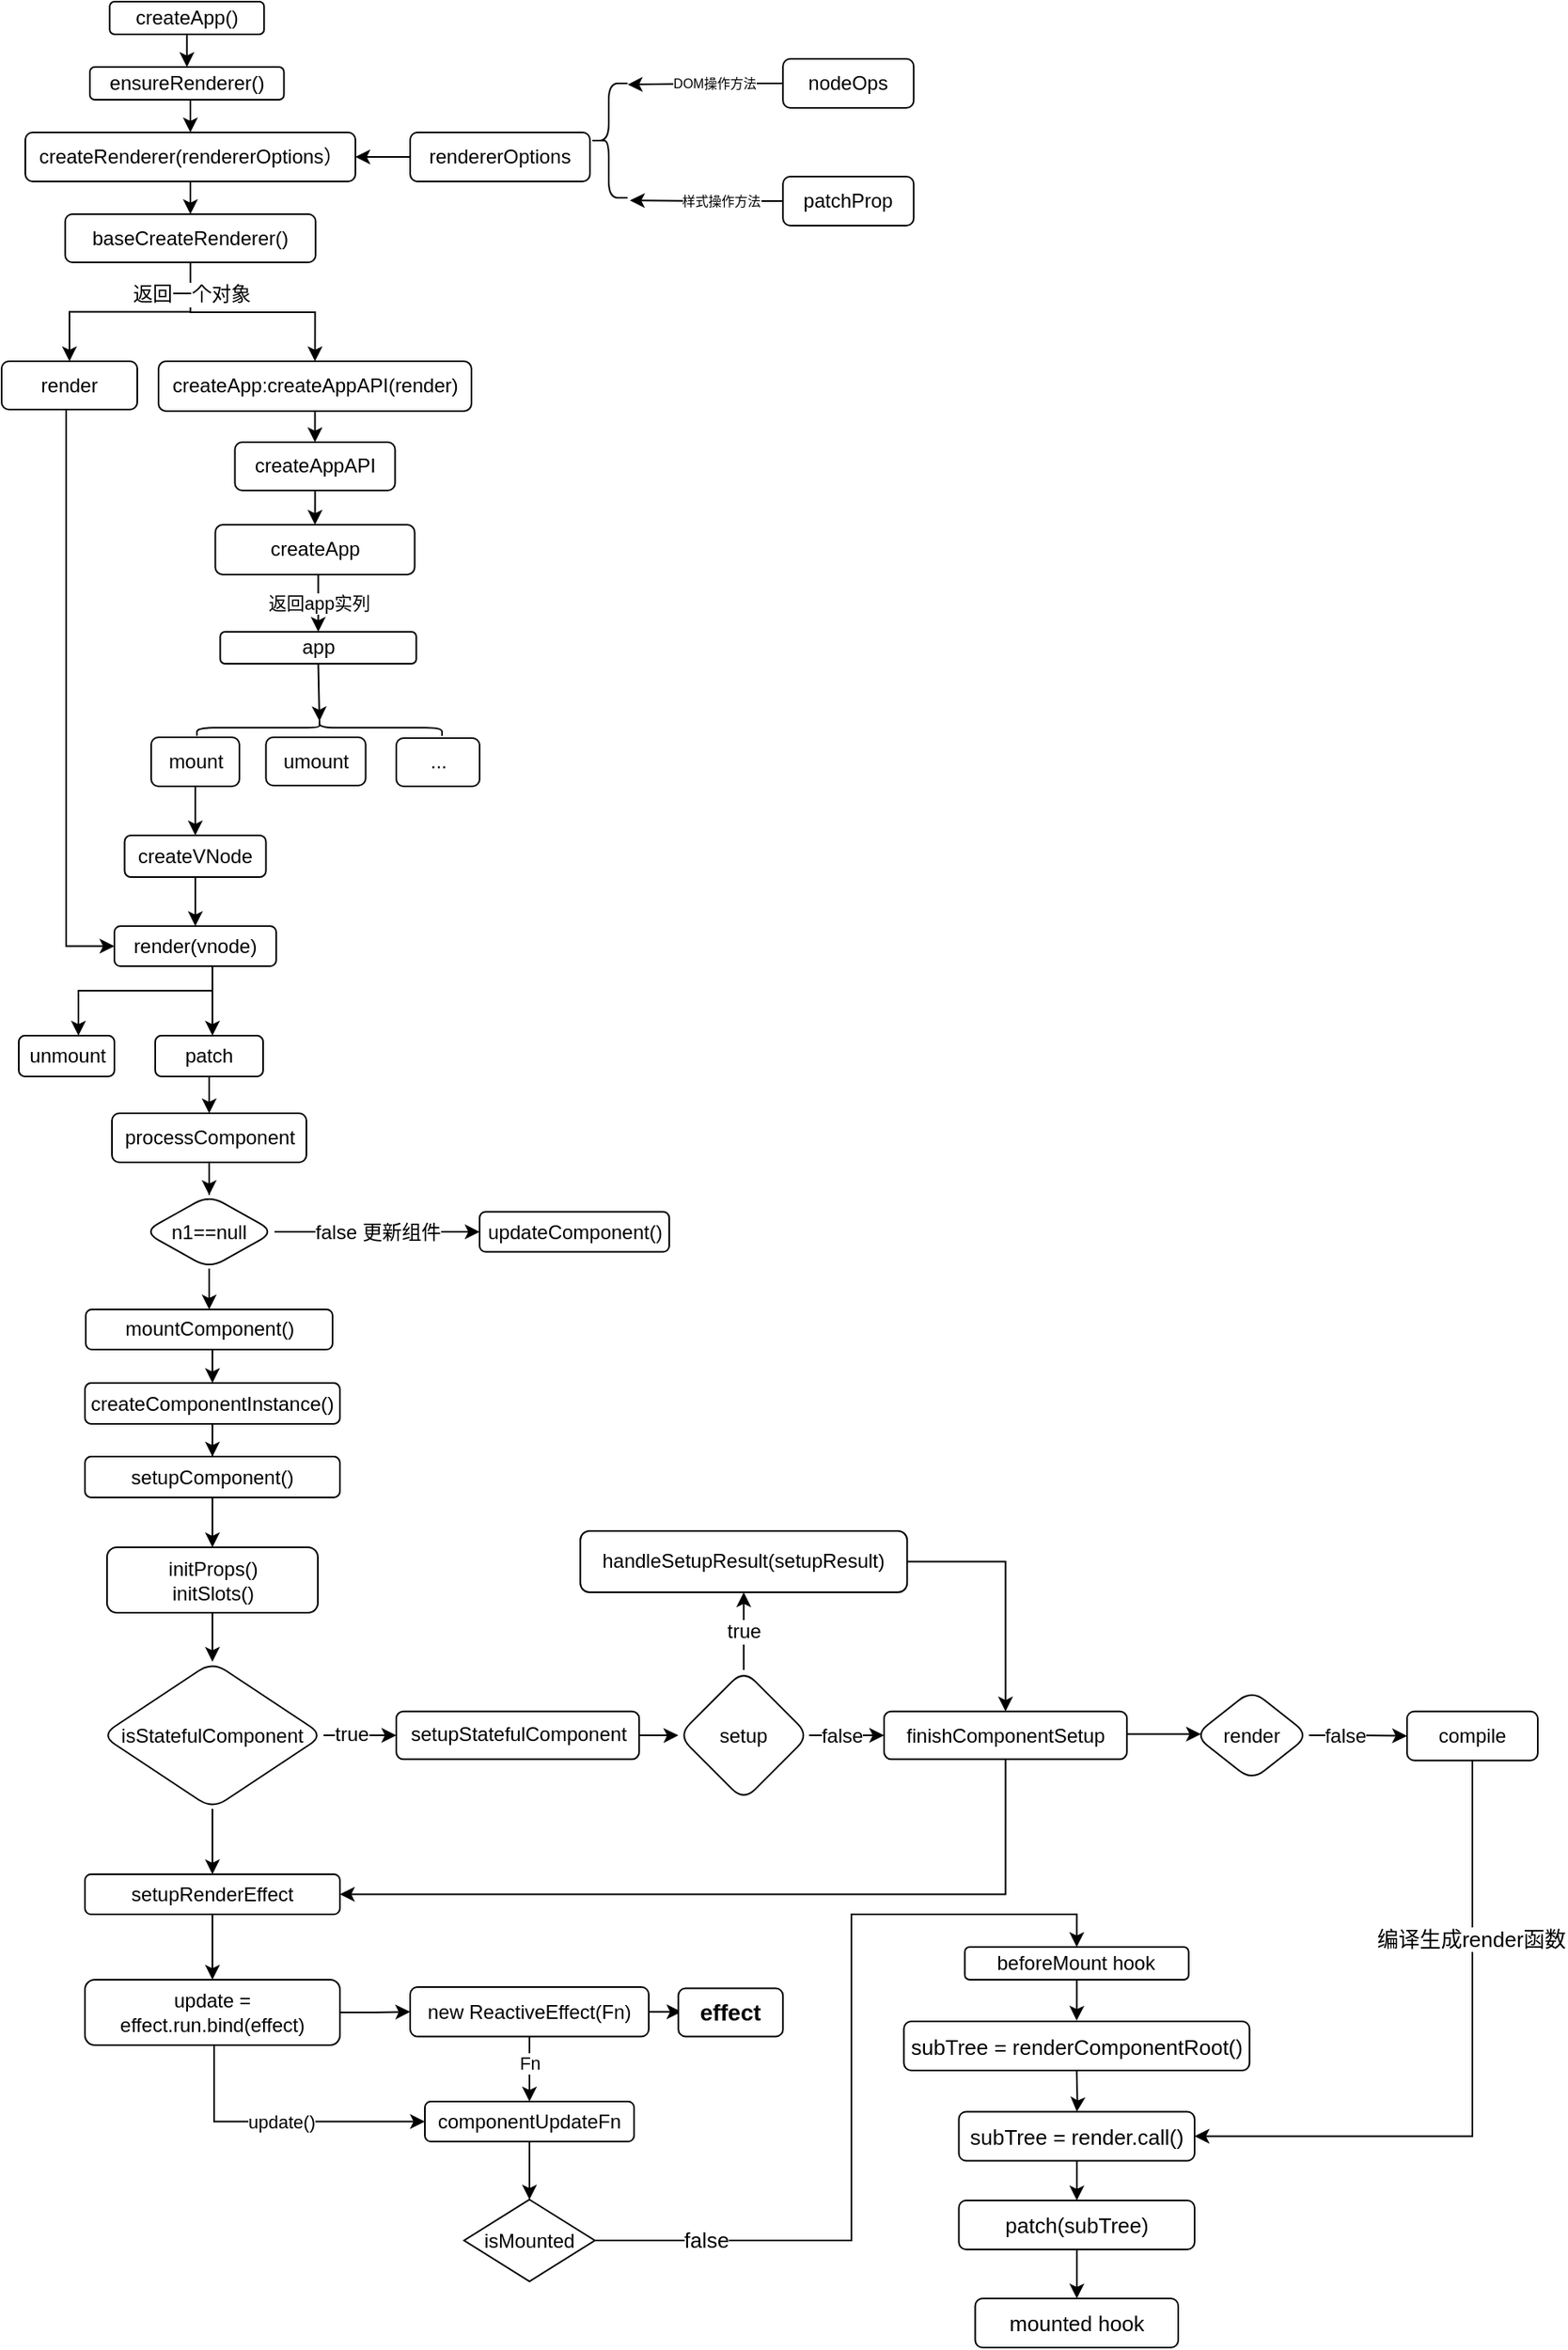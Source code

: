 <mxfile version="20.7.4" type="device" pages="6"><diagram id="ftk_C_JmBCOl0UyG8kWT" name="初始化"><mxGraphModel dx="1143" dy="571" grid="1" gridSize="10" guides="1" tooltips="1" connect="1" arrows="1" fold="1" page="1" pageScale="1" pageWidth="827" pageHeight="1169" math="0" shadow="0"><root><mxCell id="0"/><mxCell id="1" parent="0"/><mxCell id="5" style="edgeStyle=orthogonalEdgeStyle;rounded=0;orthogonalLoop=1;jettySize=auto;html=1;exitX=0.5;exitY=1;exitDx=0;exitDy=0;entryX=0.5;entryY=0;entryDx=0;entryDy=0;" parent="1" source="3" target="4" edge="1"><mxGeometry relative="1" as="geometry"/></mxCell><mxCell id="3" value="&lt;span style=&quot;white-space: normal&quot;&gt;createApp()&lt;/span&gt;" style="rounded=1;whiteSpace=wrap;html=1;" parent="1" vertex="1"><mxGeometry x="156.12" width="94.5" height="20" as="geometry"/></mxCell><mxCell id="1IU5ooPhNynPvKbHU-Sp-88" style="edgeStyle=orthogonalEdgeStyle;rounded=0;orthogonalLoop=1;jettySize=auto;html=1;exitX=0.5;exitY=1;exitDx=0;exitDy=0;entryX=0.5;entryY=0;entryDx=0;entryDy=0;fontFamily=Helvetica;fontSize=12;fontColor=default;" parent="1" source="4" target="1IU5ooPhNynPvKbHU-Sp-84" edge="1"><mxGeometry relative="1" as="geometry"/></mxCell><mxCell id="4" value="ensureRenderer()" style="rounded=1;whiteSpace=wrap;html=1;" parent="1" vertex="1"><mxGeometry x="144" y="40" width="118.75" height="20" as="geometry"/></mxCell><mxCell id="23" style="edgeStyle=orthogonalEdgeStyle;rounded=0;orthogonalLoop=1;jettySize=auto;html=1;entryX=0.5;entryY=1;entryDx=0;entryDy=0;" parent="1" source="6" target="22" edge="1"><mxGeometry relative="1" as="geometry"/></mxCell><mxCell id="25" style="edgeStyle=orthogonalEdgeStyle;rounded=0;orthogonalLoop=1;jettySize=auto;html=1;exitX=0.5;exitY=1;exitDx=0;exitDy=0;entryX=0.5;entryY=1;entryDx=0;entryDy=0;" parent="1" source="6" target="24" edge="1"><mxGeometry relative="1" as="geometry"><Array as="points"><mxPoint x="206" y="190"/><mxPoint x="282" y="190"/></Array></mxGeometry></mxCell><mxCell id="26" value="返回一个对象" style="text;html=1;resizable=0;points=[];align=center;verticalAlign=middle;labelBackgroundColor=#ffffff;" parent="25" vertex="1" connectable="0"><mxGeometry x="-0.867" y="-1" relative="1" as="geometry"><mxPoint x="1" y="10" as="offset"/></mxGeometry></mxCell><mxCell id="6" value="baseCreateRenderer()" style="rounded=1;whiteSpace=wrap;html=1;" parent="1" vertex="1"><mxGeometry x="128.88" y="130" width="153.25" height="29.5" as="geometry"/></mxCell><mxCell id="58" style="edgeStyle=orthogonalEdgeStyle;rounded=0;orthogonalLoop=1;jettySize=auto;html=1;entryX=0;entryY=0.5;entryDx=0;entryDy=0;exitX=0.5;exitY=0;exitDx=0;exitDy=0;" parent="1" source="22" target="50" edge="1"><mxGeometry relative="1" as="geometry"><Array as="points"><mxPoint x="129.5" y="225"/><mxPoint x="129.5" y="578"/></Array></mxGeometry></mxCell><mxCell id="22" value="render" style="rounded=1;whiteSpace=wrap;html=1;direction=west;" parent="1" vertex="1"><mxGeometry x="90" y="220" width="83" height="29.5" as="geometry"/></mxCell><mxCell id="29" style="edgeStyle=orthogonalEdgeStyle;rounded=0;orthogonalLoop=1;jettySize=auto;html=1;exitX=0.5;exitY=0;exitDx=0;exitDy=0;entryX=0.5;entryY=0;entryDx=0;entryDy=0;" parent="1" source="24" target="28" edge="1"><mxGeometry relative="1" as="geometry"/></mxCell><mxCell id="24" value="createApp:createAppAPI(render)" style="rounded=1;whiteSpace=wrap;html=1;direction=west;" parent="1" vertex="1"><mxGeometry x="186" y="220" width="191.5" height="30.5" as="geometry"/></mxCell><mxCell id="33" style="edgeStyle=orthogonalEdgeStyle;rounded=0;orthogonalLoop=1;jettySize=auto;html=1;entryX=0.5;entryY=0;entryDx=0;entryDy=0;" parent="1" source="28" target="31" edge="1"><mxGeometry relative="1" as="geometry"/></mxCell><mxCell id="28" value="&lt;span style=&quot;white-space: normal&quot;&gt;createAppAPI&lt;/span&gt;" style="rounded=1;whiteSpace=wrap;html=1;" parent="1" vertex="1"><mxGeometry x="232.75" y="269.5" width="98" height="29.5" as="geometry"/></mxCell><mxCell id="35" value="返回app实列" style="edgeStyle=orthogonalEdgeStyle;rounded=0;orthogonalLoop=1;jettySize=auto;html=1;entryX=0.5;entryY=1;entryDx=0;entryDy=0;" parent="1" source="31" target="34" edge="1"><mxGeometry relative="1" as="geometry"><Array as="points"><mxPoint x="283.75" y="345.5"/><mxPoint x="283.75" y="345.5"/></Array></mxGeometry></mxCell><mxCell id="31" value="createApp" style="rounded=1;whiteSpace=wrap;html=1;" parent="1" vertex="1"><mxGeometry x="220.75" y="320" width="122" height="30.5" as="geometry"/></mxCell><mxCell id="1IU5ooPhNynPvKbHU-Sp-82" style="edgeStyle=orthogonalEdgeStyle;rounded=0;orthogonalLoop=1;jettySize=auto;html=1;exitX=0.5;exitY=0;exitDx=0;exitDy=0;entryX=0.1;entryY=0.5;entryDx=0;entryDy=0;entryPerimeter=0;fontFamily=Helvetica;fontSize=12;fontColor=default;" parent="1" source="34" target="1IU5ooPhNynPvKbHU-Sp-81" edge="1"><mxGeometry relative="1" as="geometry"/></mxCell><mxCell id="34" value="app" style="rounded=1;whiteSpace=wrap;html=1;direction=west;" parent="1" vertex="1"><mxGeometry x="223.75" y="385.5" width="120" height="19.5" as="geometry"/></mxCell><mxCell id="P-3aErUknsyGtkwNZyLZ-121" style="edgeStyle=orthogonalEdgeStyle;rounded=0;orthogonalLoop=1;jettySize=auto;html=1;exitX=0.5;exitY=1;exitDx=0;exitDy=0;entryX=0.5;entryY=0;entryDx=0;entryDy=0;fontFamily=Helvetica;fontSize=12;fontColor=default;" parent="1" source="36" target="51" edge="1"><mxGeometry relative="1" as="geometry"/></mxCell><mxCell id="36" value="mount" style="rounded=1;whiteSpace=wrap;html=1;" parent="1" vertex="1"><mxGeometry x="181.5" y="450" width="54" height="30" as="geometry"/></mxCell><mxCell id="38" value="umount" style="rounded=1;whiteSpace=wrap;html=1;" parent="1" vertex="1"><mxGeometry x="251.75" y="450" width="61" height="29.5" as="geometry"/></mxCell><mxCell id="47" value="..." style="rounded=1;whiteSpace=wrap;html=1;" parent="1" vertex="1"><mxGeometry x="331.5" y="450.5" width="51" height="29.5" as="geometry"/></mxCell><mxCell id="50" value="render(vnode)" style="rounded=1;whiteSpace=wrap;html=1;" parent="1" vertex="1"><mxGeometry x="159" y="565.5" width="99" height="24.5" as="geometry"/></mxCell><mxCell id="62" value="" style="edgeStyle=orthogonalEdgeStyle;rounded=0;orthogonalLoop=1;jettySize=auto;html=1;" parent="1" target="61" edge="1"><mxGeometry relative="1" as="geometry"><mxPoint x="219" y="605" as="sourcePoint"/><Array as="points"><mxPoint x="219" y="605"/></Array></mxGeometry></mxCell><mxCell id="64" value="" style="edgeStyle=orthogonalEdgeStyle;rounded=0;orthogonalLoop=1;jettySize=auto;html=1;exitX=0.5;exitY=1;exitDx=0;exitDy=0;" parent="1" source="50" target="63" edge="1"><mxGeometry relative="1" as="geometry"><Array as="points"><mxPoint x="219" y="605"/><mxPoint x="137" y="605"/></Array><mxPoint x="219" y="625" as="sourcePoint"/></mxGeometry></mxCell><mxCell id="63" value="unmount" style="rounded=1;whiteSpace=wrap;html=1;" parent="1" vertex="1"><mxGeometry x="100.5" y="632.5" width="58.5" height="25" as="geometry"/></mxCell><mxCell id="7JnpldnPajgbHcFfG2gb-65" value="" style="edgeStyle=orthogonalEdgeStyle;rounded=0;orthogonalLoop=1;jettySize=auto;html=1;" parent="1" source="61" target="7JnpldnPajgbHcFfG2gb-64" edge="1"><mxGeometry relative="1" as="geometry"/></mxCell><mxCell id="61" value="patch" style="rounded=1;whiteSpace=wrap;html=1;" parent="1" vertex="1"><mxGeometry x="184" y="632.5" width="66" height="25" as="geometry"/></mxCell><mxCell id="1IU5ooPhNynPvKbHU-Sp-90" value="" style="edgeStyle=orthogonalEdgeStyle;rounded=0;orthogonalLoop=1;jettySize=auto;html=1;fontFamily=Helvetica;fontSize=12;fontColor=default;" parent="1" source="7JnpldnPajgbHcFfG2gb-64" target="1IU5ooPhNynPvKbHU-Sp-89" edge="1"><mxGeometry relative="1" as="geometry"/></mxCell><mxCell id="7JnpldnPajgbHcFfG2gb-64" value="processComponent" style="rounded=1;whiteSpace=wrap;html=1;" parent="1" vertex="1"><mxGeometry x="157.5" y="680" width="119" height="30" as="geometry"/></mxCell><mxCell id="71" value="" style="edgeStyle=orthogonalEdgeStyle;rounded=0;orthogonalLoop=1;jettySize=auto;html=1;exitX=0.5;exitY=1;exitDx=0;exitDy=0;" parent="1" source="P-3aErUknsyGtkwNZyLZ-119" target="70" edge="1"><mxGeometry relative="1" as="geometry"/></mxCell><mxCell id="P-3aErUknsyGtkwNZyLZ-120" style="edgeStyle=orthogonalEdgeStyle;rounded=0;orthogonalLoop=1;jettySize=auto;html=1;exitX=0.5;exitY=1;exitDx=0;exitDy=0;entryX=0.5;entryY=0;entryDx=0;entryDy=0;fontFamily=Helvetica;fontSize=12;fontColor=default;" parent="1" source="7JnpldnPajgbHcFfG2gb-69" target="P-3aErUknsyGtkwNZyLZ-119" edge="1"><mxGeometry relative="1" as="geometry"/></mxCell><mxCell id="7JnpldnPajgbHcFfG2gb-69" value="mountComponent()" style="rounded=1;whiteSpace=wrap;html=1;" parent="1" vertex="1"><mxGeometry x="141.5" y="800" width="151" height="24.5" as="geometry"/></mxCell><mxCell id="P-3aErUknsyGtkwNZyLZ-87" value="" style="edgeStyle=orthogonalEdgeStyle;rounded=0;orthogonalLoop=1;jettySize=auto;html=1;fontFamily=Helvetica;fontSize=12;fontColor=default;" parent="1" source="70" target="P-3aErUknsyGtkwNZyLZ-86" edge="1"><mxGeometry relative="1" as="geometry"/></mxCell><mxCell id="70" value="setupComponent()" style="rounded=1;whiteSpace=wrap;html=1;" parent="1" vertex="1"><mxGeometry x="141" y="890" width="156" height="25" as="geometry"/></mxCell><mxCell id="66" value="" style="edgeStyle=orthogonalEdgeStyle;rounded=0;orthogonalLoop=1;jettySize=auto;html=1;entryX=0.5;entryY=0;entryDx=0;entryDy=0;" parent="1" source="7JnpldnPajgbHcFfG2gb-66" target="73" edge="1"><mxGeometry relative="1" as="geometry"><mxPoint x="219" y="1210" as="targetPoint"/></mxGeometry></mxCell><mxCell id="7JnpldnPajgbHcFfG2gb-66" value="setupRenderEffect" style="rounded=1;whiteSpace=wrap;html=1;" parent="1" vertex="1"><mxGeometry x="141" y="1145.5" width="156" height="24.5" as="geometry"/></mxCell><mxCell id="77" value="update()" style="edgeStyle=orthogonalEdgeStyle;rounded=0;orthogonalLoop=1;jettySize=auto;html=1;entryX=0;entryY=0.5;entryDx=0;entryDy=0;" parent="1" source="73" target="4Cl-f1UtTzVU6t0phE9n-95" edge="1"><mxGeometry relative="1" as="geometry"><mxPoint x="219" y="1320" as="targetPoint"/><Array as="points"><mxPoint x="220" y="1296.5"/></Array></mxGeometry></mxCell><mxCell id="79" value="" style="edgeStyle=orthogonalEdgeStyle;rounded=0;orthogonalLoop=1;jettySize=auto;html=1;" parent="1" source="73" target="78" edge="1"><mxGeometry relative="1" as="geometry"/></mxCell><mxCell id="73" value="update = effect.run.bind(effect)" style="rounded=1;whiteSpace=wrap;html=1;" parent="1" vertex="1"><mxGeometry x="141" y="1210" width="156" height="40" as="geometry"/></mxCell><mxCell id="4Cl-f1UtTzVU6t0phE9n-96" value="" style="edgeStyle=orthogonalEdgeStyle;rounded=0;orthogonalLoop=1;jettySize=auto;html=1;" parent="1" source="78" target="4Cl-f1UtTzVU6t0phE9n-95" edge="1"><mxGeometry relative="1" as="geometry"/></mxCell><mxCell id="4Cl-f1UtTzVU6t0phE9n-97" value="Fn" style="edgeLabel;html=1;align=center;verticalAlign=middle;resizable=0;points=[];" parent="4Cl-f1UtTzVU6t0phE9n-96" vertex="1" connectable="0"><mxGeometry x="-0.205" relative="1" as="geometry"><mxPoint as="offset"/></mxGeometry></mxCell><mxCell id="AOZQTuXhRHXGj9OXMbxE-82" value="" style="edgeStyle=orthogonalEdgeStyle;rounded=0;orthogonalLoop=1;jettySize=auto;html=1;" parent="1" source="78" target="AOZQTuXhRHXGj9OXMbxE-81" edge="1"><mxGeometry relative="1" as="geometry"/></mxCell><mxCell id="78" value="new ReactiveEffect(Fn)" style="rounded=1;whiteSpace=wrap;html=1;" parent="1" vertex="1"><mxGeometry x="340" y="1214.5" width="146" height="30.25" as="geometry"/></mxCell><mxCell id="57" style="edgeStyle=orthogonalEdgeStyle;rounded=0;orthogonalLoop=1;jettySize=auto;html=1;entryX=0.5;entryY=0;entryDx=0;entryDy=0;" parent="1" source="51" target="50" edge="1"><mxGeometry relative="1" as="geometry"/></mxCell><mxCell id="51" value="createVNode" style="rounded=1;whiteSpace=wrap;html=1;" parent="1" vertex="1"><mxGeometry x="165.25" y="510" width="86.5" height="25.5" as="geometry"/></mxCell><mxCell id="7JnpldnPajgbHcFfG2gb-71" value="updateComponent()" style="rounded=1;whiteSpace=wrap;html=1;" parent="1" vertex="1"><mxGeometry x="382.5" y="740.25" width="116" height="24.5" as="geometry"/></mxCell><mxCell id="Q4oEw1KN7LSWouE3XBD7-82" value="" style="edgeStyle=orthogonalEdgeStyle;rounded=0;orthogonalLoop=1;jettySize=auto;html=1;fontFamily=Helvetica;entryX=0.5;entryY=0;entryDx=0;entryDy=0;" parent="1" source="4Cl-f1UtTzVU6t0phE9n-95" target="Q4oEw1KN7LSWouE3XBD7-85" edge="1"><mxGeometry relative="1" as="geometry"><mxPoint x="405.783" y="1364.5" as="targetPoint"/></mxGeometry></mxCell><mxCell id="4Cl-f1UtTzVU6t0phE9n-95" value="componentUpdateFn" style="whiteSpace=wrap;html=1;rounded=1;" parent="1" vertex="1"><mxGeometry x="349" y="1284.5" width="128" height="24.5" as="geometry"/></mxCell><mxCell id="AOZQTuXhRHXGj9OXMbxE-81" value="&lt;b&gt;&lt;font style=&quot;font-size: 14px&quot;&gt;effect&lt;/font&gt;&lt;/b&gt;" style="rounded=1;whiteSpace=wrap;html=1;" parent="1" vertex="1"><mxGeometry x="504.12" y="1215.25" width="64" height="29.5" as="geometry"/></mxCell><mxCell id="P-3aErUknsyGtkwNZyLZ-89" style="edgeStyle=orthogonalEdgeStyle;rounded=0;orthogonalLoop=1;jettySize=auto;html=1;entryX=0.5;entryY=0;entryDx=0;entryDy=0;fontFamily=Helvetica;fontSize=12;fontColor=default;" parent="1" source="P-3aErUknsyGtkwNZyLZ-86" target="P-3aErUknsyGtkwNZyLZ-88" edge="1"><mxGeometry relative="1" as="geometry"/></mxCell><mxCell id="P-3aErUknsyGtkwNZyLZ-86" value="initProps()&lt;br&gt;initSlots()" style="rounded=1;whiteSpace=wrap;html=1;" parent="1" vertex="1"><mxGeometry x="154.5" y="945.5" width="129" height="40" as="geometry"/></mxCell><mxCell id="P-3aErUknsyGtkwNZyLZ-90" style="edgeStyle=orthogonalEdgeStyle;rounded=0;orthogonalLoop=1;jettySize=auto;html=1;entryX=0.5;entryY=0;entryDx=0;entryDy=0;fontFamily=Helvetica;fontSize=12;fontColor=default;" parent="1" source="P-3aErUknsyGtkwNZyLZ-88" target="7JnpldnPajgbHcFfG2gb-66" edge="1"><mxGeometry relative="1" as="geometry"/></mxCell><mxCell id="P-3aErUknsyGtkwNZyLZ-93" value="" style="edgeStyle=orthogonalEdgeStyle;rounded=0;orthogonalLoop=1;jettySize=auto;html=1;fontFamily=Helvetica;fontSize=12;fontColor=default;" parent="1" source="P-3aErUknsyGtkwNZyLZ-88" target="P-3aErUknsyGtkwNZyLZ-92" edge="1"><mxGeometry relative="1" as="geometry"/></mxCell><mxCell id="P-3aErUknsyGtkwNZyLZ-94" value="true" style="edgeLabel;html=1;align=center;verticalAlign=middle;resizable=0;points=[];fontSize=12;fontFamily=Helvetica;fontColor=default;" parent="P-3aErUknsyGtkwNZyLZ-93" vertex="1" connectable="0"><mxGeometry x="-0.229" y="1" relative="1" as="geometry"><mxPoint as="offset"/></mxGeometry></mxCell><mxCell id="P-3aErUknsyGtkwNZyLZ-88" value="isStatefulComponent" style="rhombus;whiteSpace=wrap;html=1;rounded=1;" parent="1" vertex="1"><mxGeometry x="151" y="1015.5" width="136" height="90" as="geometry"/></mxCell><mxCell id="P-3aErUknsyGtkwNZyLZ-98" value="" style="edgeStyle=orthogonalEdgeStyle;rounded=0;orthogonalLoop=1;jettySize=auto;html=1;fontFamily=Helvetica;fontSize=12;fontColor=default;" parent="1" source="P-3aErUknsyGtkwNZyLZ-92" target="P-3aErUknsyGtkwNZyLZ-97" edge="1"><mxGeometry relative="1" as="geometry"/></mxCell><mxCell id="P-3aErUknsyGtkwNZyLZ-92" value="setupStatefulComponent" style="whiteSpace=wrap;html=1;rounded=1;" parent="1" vertex="1"><mxGeometry x="331.5" y="1045.87" width="148.62" height="29.25" as="geometry"/></mxCell><mxCell id="P-3aErUknsyGtkwNZyLZ-101" value="" style="edgeStyle=orthogonalEdgeStyle;rounded=0;orthogonalLoop=1;jettySize=auto;html=1;fontFamily=Helvetica;fontSize=12;fontColor=default;entryX=0;entryY=0.5;entryDx=0;entryDy=0;" parent="1" source="P-3aErUknsyGtkwNZyLZ-97" target="P-3aErUknsyGtkwNZyLZ-102" edge="1"><mxGeometry relative="1" as="geometry"><mxPoint x="644.12" y="1060.5" as="targetPoint"/></mxGeometry></mxCell><mxCell id="P-3aErUknsyGtkwNZyLZ-103" value="false" style="edgeLabel;html=1;align=center;verticalAlign=middle;resizable=0;points=[];fontSize=12;fontFamily=Helvetica;fontColor=default;" parent="P-3aErUknsyGtkwNZyLZ-101" vertex="1" connectable="0"><mxGeometry x="-0.25" y="-2" relative="1" as="geometry"><mxPoint x="3" y="-2" as="offset"/></mxGeometry></mxCell><mxCell id="P-3aErUknsyGtkwNZyLZ-106" value="true" style="edgeStyle=orthogonalEdgeStyle;rounded=0;orthogonalLoop=1;jettySize=auto;html=1;entryX=0.5;entryY=1;entryDx=0;entryDy=0;fontFamily=Helvetica;fontSize=12;fontColor=default;" parent="1" source="P-3aErUknsyGtkwNZyLZ-97" target="P-3aErUknsyGtkwNZyLZ-105" edge="1"><mxGeometry relative="1" as="geometry"/></mxCell><mxCell id="P-3aErUknsyGtkwNZyLZ-97" value="setup" style="rhombus;whiteSpace=wrap;html=1;rounded=1;" parent="1" vertex="1"><mxGeometry x="504.12" y="1020.5" width="80" height="80" as="geometry"/></mxCell><mxCell id="P-3aErUknsyGtkwNZyLZ-108" style="edgeStyle=orthogonalEdgeStyle;rounded=0;orthogonalLoop=1;jettySize=auto;html=1;entryX=1;entryY=0.5;entryDx=0;entryDy=0;fontFamily=Helvetica;fontSize=12;fontColor=default;exitX=0.5;exitY=1;exitDx=0;exitDy=0;" parent="1" source="P-3aErUknsyGtkwNZyLZ-102" target="7JnpldnPajgbHcFfG2gb-66" edge="1"><mxGeometry relative="1" as="geometry"><Array as="points"><mxPoint x="704" y="1158"/></Array></mxGeometry></mxCell><mxCell id="P-3aErUknsyGtkwNZyLZ-110" value="" style="edgeStyle=orthogonalEdgeStyle;rounded=0;orthogonalLoop=1;jettySize=auto;html=1;fontFamily=Helvetica;fontSize=12;fontColor=default;entryX=0.055;entryY=0.487;entryDx=0;entryDy=0;entryPerimeter=0;" parent="1" source="P-3aErUknsyGtkwNZyLZ-102" target="P-3aErUknsyGtkwNZyLZ-114" edge="1"><mxGeometry relative="1" as="geometry"><mxPoint x="830.12" y="1024.524" as="targetPoint"/><Array as="points"><mxPoint x="810" y="1061"/></Array></mxGeometry></mxCell><mxCell id="P-3aErUknsyGtkwNZyLZ-102" value="finishComponentSetup" style="whiteSpace=wrap;html=1;rounded=1;" parent="1" vertex="1"><mxGeometry x="630" y="1045.88" width="148.62" height="29.25" as="geometry"/></mxCell><mxCell id="P-3aErUknsyGtkwNZyLZ-107" style="edgeStyle=orthogonalEdgeStyle;rounded=0;orthogonalLoop=1;jettySize=auto;html=1;exitX=1;exitY=0.5;exitDx=0;exitDy=0;entryX=0.5;entryY=0;entryDx=0;entryDy=0;fontFamily=Helvetica;fontSize=12;fontColor=default;" parent="1" source="P-3aErUknsyGtkwNZyLZ-105" target="P-3aErUknsyGtkwNZyLZ-102" edge="1"><mxGeometry relative="1" as="geometry"/></mxCell><mxCell id="P-3aErUknsyGtkwNZyLZ-105" value="handleSetupResult(setupResult)" style="whiteSpace=wrap;html=1;rounded=1;" parent="1" vertex="1"><mxGeometry x="444.12" y="935.5" width="200" height="37.5" as="geometry"/></mxCell><mxCell id="P-3aErUknsyGtkwNZyLZ-117" style="edgeStyle=orthogonalEdgeStyle;rounded=0;orthogonalLoop=1;jettySize=auto;html=1;exitX=1;exitY=0.5;exitDx=0;exitDy=0;entryX=0;entryY=0.5;entryDx=0;entryDy=0;fontFamily=Helvetica;fontSize=12;fontColor=default;" parent="1" source="P-3aErUknsyGtkwNZyLZ-114" target="P-3aErUknsyGtkwNZyLZ-116" edge="1"><mxGeometry relative="1" as="geometry"/></mxCell><mxCell id="P-3aErUknsyGtkwNZyLZ-118" value="false" style="edgeLabel;html=1;align=center;verticalAlign=middle;resizable=0;points=[];fontSize=12;fontFamily=Helvetica;fontColor=default;" parent="P-3aErUknsyGtkwNZyLZ-117" vertex="1" connectable="0"><mxGeometry x="-0.296" y="-2" relative="1" as="geometry"><mxPoint y="-2" as="offset"/></mxGeometry></mxCell><mxCell id="P-3aErUknsyGtkwNZyLZ-114" value="render" style="rhombus;whiteSpace=wrap;html=1;rounded=1;" parent="1" vertex="1"><mxGeometry x="820" y="1032.75" width="70" height="55.5" as="geometry"/></mxCell><mxCell id="Q4oEw1KN7LSWouE3XBD7-99" style="edgeStyle=orthogonalEdgeStyle;rounded=0;orthogonalLoop=1;jettySize=auto;html=1;entryX=1;entryY=0.5;entryDx=0;entryDy=0;fontFamily=Helvetica;fontSize=13;fontColor=#000000;" parent="1" source="P-3aErUknsyGtkwNZyLZ-116" target="Q4oEw1KN7LSWouE3XBD7-92" edge="1"><mxGeometry relative="1" as="geometry"><Array as="points"><mxPoint x="990" y="1306"/></Array></mxGeometry></mxCell><mxCell id="Q4oEw1KN7LSWouE3XBD7-100" value="编译生成render函数" style="edgeLabel;html=1;align=center;verticalAlign=middle;resizable=0;points=[];fontSize=13;fontFamily=Helvetica;fontColor=#000000;" parent="Q4oEw1KN7LSWouE3XBD7-99" vertex="1" connectable="0"><mxGeometry x="-0.455" y="-1" relative="1" as="geometry"><mxPoint as="offset"/></mxGeometry></mxCell><mxCell id="P-3aErUknsyGtkwNZyLZ-116" value="&lt;span style=&quot;text-align: left&quot;&gt;compile&lt;/span&gt;" style="rounded=1;whiteSpace=wrap;html=1;fontFamily=Helvetica;fontSize=12;fontColor=default;strokeColor=default;fillColor=default;" parent="1" vertex="1"><mxGeometry x="950" y="1045.88" width="80" height="30" as="geometry"/></mxCell><mxCell id="P-3aErUknsyGtkwNZyLZ-119" value="createComponentInstance()" style="rounded=1;whiteSpace=wrap;html=1;" parent="1" vertex="1"><mxGeometry x="141" y="845" width="156" height="25" as="geometry"/></mxCell><mxCell id="1IU5ooPhNynPvKbHU-Sp-81" value="" style="shape=curlyBracket;whiteSpace=wrap;html=1;rounded=1;rotation=90;" parent="1" vertex="1"><mxGeometry x="279.5" y="369.15" width="10" height="150" as="geometry"/></mxCell><mxCell id="1IU5ooPhNynPvKbHU-Sp-87" style="edgeStyle=orthogonalEdgeStyle;rounded=0;orthogonalLoop=1;jettySize=auto;html=1;exitX=0.5;exitY=1;exitDx=0;exitDy=0;entryX=0.5;entryY=0;entryDx=0;entryDy=0;fontFamily=Helvetica;fontSize=12;fontColor=default;" parent="1" source="1IU5ooPhNynPvKbHU-Sp-84" target="6" edge="1"><mxGeometry relative="1" as="geometry"/></mxCell><mxCell id="1IU5ooPhNynPvKbHU-Sp-84" value="createRenderer(rendererOptions）" style="rounded=1;whiteSpace=wrap;html=1;fontFamily=Helvetica;fontSize=12;fontColor=default;strokeColor=default;fillColor=default;" parent="1" vertex="1"><mxGeometry x="104.5" y="80" width="202" height="30" as="geometry"/></mxCell><mxCell id="1IU5ooPhNynPvKbHU-Sp-91" value="" style="edgeStyle=orthogonalEdgeStyle;rounded=0;orthogonalLoop=1;jettySize=auto;html=1;fontFamily=Helvetica;fontSize=12;fontColor=default;" parent="1" source="1IU5ooPhNynPvKbHU-Sp-89" target="7JnpldnPajgbHcFfG2gb-69" edge="1"><mxGeometry relative="1" as="geometry"/></mxCell><mxCell id="1IU5ooPhNynPvKbHU-Sp-92" value="false&amp;nbsp;更新组件" style="edgeStyle=orthogonalEdgeStyle;rounded=0;orthogonalLoop=1;jettySize=auto;html=1;exitX=1;exitY=0.5;exitDx=0;exitDy=0;fontFamily=Helvetica;fontSize=12;fontColor=default;" parent="1" source="1IU5ooPhNynPvKbHU-Sp-89" target="7JnpldnPajgbHcFfG2gb-71" edge="1"><mxGeometry relative="1" as="geometry"/></mxCell><mxCell id="1IU5ooPhNynPvKbHU-Sp-89" value="n1==null" style="rhombus;whiteSpace=wrap;html=1;rounded=1;" parent="1" vertex="1"><mxGeometry x="177" y="730" width="80" height="45" as="geometry"/></mxCell><mxCell id="KqPDW-_1EalfVnU8SNrw-84" style="edgeStyle=orthogonalEdgeStyle;rounded=0;orthogonalLoop=1;jettySize=auto;html=1;entryX=1;entryY=0.5;entryDx=0;entryDy=0;" parent="1" source="KqPDW-_1EalfVnU8SNrw-83" target="1IU5ooPhNynPvKbHU-Sp-84" edge="1"><mxGeometry relative="1" as="geometry"/></mxCell><mxCell id="KqPDW-_1EalfVnU8SNrw-83" value="&lt;span&gt;rendererOptions&lt;/span&gt;" style="rounded=1;whiteSpace=wrap;html=1;" parent="1" vertex="1"><mxGeometry x="340" y="80" width="110" height="30" as="geometry"/></mxCell><mxCell id="KqPDW-_1EalfVnU8SNrw-88" style="edgeStyle=orthogonalEdgeStyle;rounded=0;orthogonalLoop=1;jettySize=auto;html=1;entryX=1.007;entryY=0.011;entryDx=0;entryDy=0;entryPerimeter=0;exitX=0;exitY=0.5;exitDx=0;exitDy=0;" parent="1" source="KqPDW-_1EalfVnU8SNrw-85" target="KqPDW-_1EalfVnU8SNrw-87" edge="1"><mxGeometry relative="1" as="geometry"><Array as="points"><mxPoint x="530" y="50"/><mxPoint x="530" y="51"/></Array></mxGeometry></mxCell><mxCell id="KqPDW-_1EalfVnU8SNrw-89" value="DOM操作方法" style="edgeLabel;html=1;align=center;verticalAlign=middle;resizable=0;points=[];fontSize=8;" parent="KqPDW-_1EalfVnU8SNrw-88" vertex="1" connectable="0"><mxGeometry x="-0.448" relative="1" as="geometry"><mxPoint x="-16" as="offset"/></mxGeometry></mxCell><mxCell id="KqPDW-_1EalfVnU8SNrw-85" value="nodeOps" style="rounded=1;whiteSpace=wrap;html=1;" parent="1" vertex="1"><mxGeometry x="568.12" y="35" width="80" height="30" as="geometry"/></mxCell><mxCell id="KqPDW-_1EalfVnU8SNrw-90" style="edgeStyle=orthogonalEdgeStyle;rounded=0;orthogonalLoop=1;jettySize=auto;html=1;entryX=1.064;entryY=1.023;entryDx=0;entryDy=0;entryPerimeter=0;fontSize=8;" parent="1" source="KqPDW-_1EalfVnU8SNrw-86" target="KqPDW-_1EalfVnU8SNrw-87" edge="1"><mxGeometry relative="1" as="geometry"/></mxCell><mxCell id="KqPDW-_1EalfVnU8SNrw-86" value="patchProp" style="rounded=1;whiteSpace=wrap;html=1;" parent="1" vertex="1"><mxGeometry x="568.12" y="107" width="80" height="30" as="geometry"/></mxCell><mxCell id="KqPDW-_1EalfVnU8SNrw-87" value="" style="shape=curlyBracket;whiteSpace=wrap;html=1;rounded=1;rotation=0;" parent="1" vertex="1"><mxGeometry x="450" y="50" width="23" height="70" as="geometry"/></mxCell><mxCell id="KqPDW-_1EalfVnU8SNrw-91" value="样式操作方法" style="edgeLabel;html=1;align=center;verticalAlign=middle;resizable=0;points=[];fontSize=8;" parent="1" vertex="1" connectable="0"><mxGeometry x="530.003" y="122" as="geometry"/></mxCell><mxCell id="Q4oEw1KN7LSWouE3XBD7-98" style="edgeStyle=orthogonalEdgeStyle;rounded=0;orthogonalLoop=1;jettySize=auto;html=1;entryX=0.5;entryY=0;entryDx=0;entryDy=0;fontFamily=Helvetica;fontSize=13;fontColor=#000000;" parent="1" source="Q4oEw1KN7LSWouE3XBD7-85" target="Q4oEw1KN7LSWouE3XBD7-89" edge="1"><mxGeometry relative="1" as="geometry"><Array as="points"><mxPoint x="610" y="1370"/><mxPoint x="610" y="1170"/><mxPoint x="748" y="1170"/></Array></mxGeometry></mxCell><mxCell id="f7FKcT1V3najkM8Oi9Bd-81" value="false" style="edgeLabel;html=1;align=center;verticalAlign=middle;resizable=0;points=[];fontSize=13;fontFamily=Helvetica;fontColor=#000000;" parent="Q4oEw1KN7LSWouE3XBD7-98" vertex="1" connectable="0"><mxGeometry x="-0.738" y="1" relative="1" as="geometry"><mxPoint as="offset"/></mxGeometry></mxCell><mxCell id="Q4oEw1KN7LSWouE3XBD7-85" value="isMounted" style="rhombus;whiteSpace=wrap;html=1;fontFamily=Helvetica;" parent="1" vertex="1"><mxGeometry x="373" y="1344.5" width="80" height="50" as="geometry"/></mxCell><mxCell id="Q4oEw1KN7LSWouE3XBD7-91" value="" style="edgeStyle=orthogonalEdgeStyle;rounded=0;orthogonalLoop=1;jettySize=auto;html=1;fontFamily=Helvetica;" parent="1" source="Q4oEw1KN7LSWouE3XBD7-89" edge="1"><mxGeometry relative="1" as="geometry"><mxPoint x="747.843" y="1235.0" as="targetPoint"/></mxGeometry></mxCell><mxCell id="Q4oEw1KN7LSWouE3XBD7-89" value="beforeMount hook" style="rounded=1;whiteSpace=wrap;html=1;fontFamily=Helvetica;" parent="1" vertex="1"><mxGeometry x="679.38" y="1190" width="137" height="20" as="geometry"/></mxCell><mxCell id="Q4oEw1KN7LSWouE3XBD7-93" value="" style="edgeStyle=orthogonalEdgeStyle;rounded=0;orthogonalLoop=1;jettySize=auto;html=1;fontFamily=Helvetica;fontSize=13;fontColor=#000000;" parent="1" target="Q4oEw1KN7LSWouE3XBD7-92" edge="1"><mxGeometry relative="1" as="geometry"><mxPoint x="747.843" y="1265" as="sourcePoint"/></mxGeometry></mxCell><mxCell id="Q4oEw1KN7LSWouE3XBD7-90" value="&lt;font style=&quot;font-size: 13px;&quot;&gt;subTree = renderComponentRoot()&lt;/font&gt;" style="whiteSpace=wrap;html=1;rounded=1;" parent="1" vertex="1"><mxGeometry x="642.13" y="1235.5" width="211.5" height="30" as="geometry"/></mxCell><mxCell id="Q4oEw1KN7LSWouE3XBD7-95" value="" style="edgeStyle=orthogonalEdgeStyle;rounded=0;orthogonalLoop=1;jettySize=auto;html=1;fontFamily=Helvetica;fontSize=13;fontColor=#000000;" parent="1" source="Q4oEw1KN7LSWouE3XBD7-92" target="Q4oEw1KN7LSWouE3XBD7-94" edge="1"><mxGeometry relative="1" as="geometry"/></mxCell><mxCell id="Q4oEw1KN7LSWouE3XBD7-92" value="&lt;span style=&quot;font-size: 13px;&quot;&gt;subTree = render.call()&lt;/span&gt;" style="whiteSpace=wrap;html=1;rounded=1;" parent="1" vertex="1"><mxGeometry x="675.75" y="1290.75" width="144.25" height="30" as="geometry"/></mxCell><mxCell id="Q4oEw1KN7LSWouE3XBD7-97" value="" style="edgeStyle=orthogonalEdgeStyle;rounded=0;orthogonalLoop=1;jettySize=auto;html=1;fontFamily=Helvetica;fontSize=13;fontColor=#000000;" parent="1" source="Q4oEw1KN7LSWouE3XBD7-94" target="Q4oEw1KN7LSWouE3XBD7-96" edge="1"><mxGeometry relative="1" as="geometry"/></mxCell><mxCell id="Q4oEw1KN7LSWouE3XBD7-94" value="&lt;span style=&quot;font-size: 13px;&quot;&gt;patch(subTree)&lt;/span&gt;" style="whiteSpace=wrap;html=1;rounded=1;" parent="1" vertex="1"><mxGeometry x="675.75" y="1345" width="144.25" height="30" as="geometry"/></mxCell><mxCell id="Q4oEw1KN7LSWouE3XBD7-96" value="&lt;span style=&quot;font-size: 13px;&quot;&gt;mounted hook&lt;/span&gt;" style="whiteSpace=wrap;html=1;rounded=1;" parent="1" vertex="1"><mxGeometry x="685.75" y="1405" width="124.25" height="30" as="geometry"/></mxCell></root></mxGraphModel></diagram><diagram id="7ajL5lNvkGC1fovcYRYM" name="patch"><mxGraphModel dx="978" dy="571" grid="1" gridSize="10" guides="1" tooltips="1" connect="1" arrows="1" fold="1" page="1" pageScale="1" pageWidth="827" pageHeight="1169" math="0" shadow="0"><root><mxCell id="0"/><mxCell id="1" parent="0"/><mxCell id="ZBMCohHc9C3Oo7FNMfDZ-4" value="" style="edgeStyle=orthogonalEdgeStyle;rounded=0;orthogonalLoop=1;jettySize=auto;html=1;fontFamily=Helvetica;fontColor=#000000;" edge="1" parent="1" source="OeKr6nsArFBEhmgboH77-1" target="ZBMCohHc9C3Oo7FNMfDZ-3"><mxGeometry relative="1" as="geometry"/></mxCell><mxCell id="OeKr6nsArFBEhmgboH77-1" value="patch" style="rounded=1;whiteSpace=wrap;html=1;direction=west;" parent="1" vertex="1"><mxGeometry x="60" y="295" width="70" height="40" as="geometry"/></mxCell><mxCell id="ZBMCohHc9C3Oo7FNMfDZ-1" value="&lt;div style=&quot;color: rgb(171, 178, 191); background-color: rgb(40, 44, 52); font-family: &amp;quot;Fira Code&amp;quot;, Consolas, &amp;quot;Courier New&amp;quot;, monospace, Consolas, &amp;quot;Courier New&amp;quot;, monospace; font-weight: normal; font-size: 16px; line-height: 22px;&quot;&gt;&lt;br&gt;&lt;/div&gt;" style="text;whiteSpace=wrap;html=1;" vertex="1" parent="1"><mxGeometry x="270" y="190" width="100" height="50" as="geometry"/></mxCell><mxCell id="ZBMCohHc9C3Oo7FNMfDZ-2" value="&lt;span style=&quot;font-size: 16px; text-align: left;&quot;&gt;process&lt;/span&gt;" style="rounded=1;whiteSpace=wrap;html=1;" vertex="1" parent="1"><mxGeometry x="294" y="185" width="106" height="35" as="geometry"/></mxCell><mxCell id="ZBMCohHc9C3Oo7FNMfDZ-6" value="" style="edgeStyle=orthogonalEdgeStyle;rounded=0;orthogonalLoop=1;jettySize=auto;html=1;fontFamily=Helvetica;fontColor=#000000;" edge="1" parent="1" source="ZBMCohHc9C3Oo7FNMfDZ-3" target="ZBMCohHc9C3Oo7FNMfDZ-5"><mxGeometry relative="1" as="geometry"/></mxCell><mxCell id="ZBMCohHc9C3Oo7FNMfDZ-3" value="&lt;span style=&quot;font-size: 16px; text-align: left;&quot;&gt;process&lt;/span&gt;" style="rounded=1;whiteSpace=wrap;html=1;direction=west;" vertex="1" parent="1"><mxGeometry x="190" y="295" width="90" height="40" as="geometry"/></mxCell><mxCell id="ZBMCohHc9C3Oo7FNMfDZ-5" value="&lt;span style=&quot;font-size: 16px; text-align: left;&quot;&gt;host&lt;/span&gt;" style="rounded=1;whiteSpace=wrap;html=1;direction=west;" vertex="1" parent="1"><mxGeometry x="350" y="295" width="90" height="40" as="geometry"/></mxCell></root></mxGraphModel></diagram><diagram id="NHNgUQlHiZyO0TQUK2rW" name="effect"><mxGraphModel dx="1886" dy="878" grid="1" gridSize="10" guides="1" tooltips="1" connect="1" arrows="1" fold="1" page="1" pageScale="1" pageWidth="827" pageHeight="1169" math="0" shadow="0"><root><mxCell id="u3FdrBnyZ4-zb9pzNEV6-0"/><mxCell id="u3FdrBnyZ4-zb9pzNEV6-1" parent="u3FdrBnyZ4-zb9pzNEV6-0"/><mxCell id="3CMM4RKXepuwokU0wrgS-18" value="value" style="edgeStyle=orthogonalEdgeStyle;rounded=0;orthogonalLoop=1;jettySize=auto;html=1;entryX=0;entryY=0.5;entryDx=0;entryDy=0;" parent="u3FdrBnyZ4-zb9pzNEV6-1" source="1tg38Ma7T_6XtE2hsybp-7" target="3CMM4RKXepuwokU0wrgS-11" edge="1"><mxGeometry relative="1" as="geometry"/></mxCell><mxCell id="1tg38Ma7T_6XtE2hsybp-7" value="target" style="rounded=1;whiteSpace=wrap;html=1;" parent="u3FdrBnyZ4-zb9pzNEV6-1" vertex="1"><mxGeometry x="530" y="205" width="50" height="25" as="geometry"/></mxCell><mxCell id="3CMM4RKXepuwokU0wrgS-0" value="new ReactiveEffect()" style="rounded=1;whiteSpace=wrap;html=1;" parent="u3FdrBnyZ4-zb9pzNEV6-1" vertex="1"><mxGeometry x="870" y="810" width="156" height="40" as="geometry"/></mxCell><mxCell id="3CMM4RKXepuwokU0wrgS-12" style="edgeStyle=orthogonalEdgeStyle;rounded=0;orthogonalLoop=1;jettySize=auto;html=1;" parent="u3FdrBnyZ4-zb9pzNEV6-1" source="3CMM4RKXepuwokU0wrgS-2" target="3CMM4RKXepuwokU0wrgS-10" edge="1"><mxGeometry relative="1" as="geometry"/></mxCell><mxCell id="3CMM4RKXepuwokU0wrgS-2" value="track(target,key)" style="rounded=1;whiteSpace=wrap;html=1;" parent="u3FdrBnyZ4-zb9pzNEV6-1" vertex="1"><mxGeometry x="184" y="205" width="110" height="25" as="geometry"/></mxCell><mxCell id="3CMM4RKXepuwokU0wrgS-8" value="" style="edgeStyle=orthogonalEdgeStyle;rounded=0;orthogonalLoop=1;jettySize=auto;html=1;" parent="u3FdrBnyZ4-zb9pzNEV6-1" source="3CMM4RKXepuwokU0wrgS-5" target="3CMM4RKXepuwokU0wrgS-7" edge="1"><mxGeometry relative="1" as="geometry"/></mxCell><mxCell id="3CMM4RKXepuwokU0wrgS-5" value="trigger(target,key)" style="rounded=1;whiteSpace=wrap;html=1;" parent="u3FdrBnyZ4-zb9pzNEV6-1" vertex="1"><mxGeometry x="184" y="480" width="106" height="40" as="geometry"/></mxCell><mxCell id="CDmdMAYNpAEI-b_qBYsW-19" value="" style="edgeStyle=orthogonalEdgeStyle;rounded=0;orthogonalLoop=1;jettySize=auto;html=1;fontSize=16;" parent="u3FdrBnyZ4-zb9pzNEV6-1" source="3CMM4RKXepuwokU0wrgS-7" target="CDmdMAYNpAEI-b_qBYsW-18" edge="1"><mxGeometry relative="1" as="geometry"/></mxCell><mxCell id="3CMM4RKXepuwokU0wrgS-7" value="&lt;span style=&quot;text-align: left&quot;&gt;targetMap&lt;/span&gt;.get(target)" style="rounded=1;whiteSpace=wrap;html=1;" parent="u3FdrBnyZ4-zb9pzNEV6-1" vertex="1"><mxGeometry x="324" y="480" width="136" height="40" as="geometry"/></mxCell><mxCell id="9UoRiOKp30qiCpPjNkng-18" style="edgeStyle=orthogonalEdgeStyle;rounded=0;orthogonalLoop=1;jettySize=auto;html=1;entryX=0;entryY=0.5;entryDx=0;entryDy=0;" parent="u3FdrBnyZ4-zb9pzNEV6-1" source="3CMM4RKXepuwokU0wrgS-10" target="1tg38Ma7T_6XtE2hsybp-7" edge="1"><mxGeometry relative="1" as="geometry"/></mxCell><mxCell id="3CMM4RKXepuwokU0wrgS-10" value="&lt;span style=&quot;text-align: left&quot;&gt;targetMap =&amp;nbsp;&lt;/span&gt;new WeakMap()" style="rounded=1;whiteSpace=wrap;html=1;" parent="u3FdrBnyZ4-zb9pzNEV6-1" vertex="1"><mxGeometry x="324" y="205" width="166" height="25" as="geometry"/></mxCell><mxCell id="3CMM4RKXepuwokU0wrgS-11" value="depsMap = new Map()" style="rounded=1;whiteSpace=wrap;html=1;" parent="u3FdrBnyZ4-zb9pzNEV6-1" vertex="1"><mxGeometry x="640" y="205" width="130" height="25" as="geometry"/></mxCell><mxCell id="9UoRiOKp30qiCpPjNkng-19" style="edgeStyle=orthogonalEdgeStyle;rounded=0;orthogonalLoop=1;jettySize=auto;html=1;exitX=0.5;exitY=0;exitDx=0;exitDy=0;entryX=0;entryY=0.5;entryDx=0;entryDy=0;" parent="u3FdrBnyZ4-zb9pzNEV6-1" source="3CMM4RKXepuwokU0wrgS-13" target="BTx4Hd0ZkNxNppJpLJns-8" edge="1"><mxGeometry relative="1" as="geometry"/></mxCell><mxCell id="3CMM4RKXepuwokU0wrgS-13" value="dep = new set()" style="rounded=1;whiteSpace=wrap;html=1;" parent="u3FdrBnyZ4-zb9pzNEV6-1" vertex="1"><mxGeometry x="940" y="157.5" width="110" height="20" as="geometry"/></mxCell><mxCell id="3CMM4RKXepuwokU0wrgS-14" value="" style="shape=curlyBracket;whiteSpace=wrap;html=1;rounded=1;" parent="u3FdrBnyZ4-zb9pzNEV6-1" vertex="1"><mxGeometry x="1050" y="142.5" width="30" height="50" as="geometry"/></mxCell><mxCell id="3CMM4RKXepuwokU0wrgS-15" value="activeEffect" style="rounded=1;whiteSpace=wrap;html=1;" parent="u3FdrBnyZ4-zb9pzNEV6-1" vertex="1"><mxGeometry x="1080" y="132.5" width="80" height="20" as="geometry"/></mxCell><mxCell id="3CMM4RKXepuwokU0wrgS-16" value="activeEffect" style="rounded=1;whiteSpace=wrap;html=1;" parent="u3FdrBnyZ4-zb9pzNEV6-1" vertex="1"><mxGeometry x="1080" y="182.5" width="80" height="20" as="geometry"/></mxCell><mxCell id="3CMM4RKXepuwokU0wrgS-21" value="" style="shape=curlyBracket;whiteSpace=wrap;html=1;rounded=1;" parent="u3FdrBnyZ4-zb9pzNEV6-1" vertex="1"><mxGeometry x="770" y="165" width="40" height="100" as="geometry"/></mxCell><mxCell id="UznYBejxM_UDYHlmaFHd-0" value="value" style="edgeStyle=orthogonalEdgeStyle;rounded=0;orthogonalLoop=1;jettySize=auto;html=1;entryX=0;entryY=0.5;entryDx=0;entryDy=0;" parent="u3FdrBnyZ4-zb9pzNEV6-1" source="UznYBejxM_UDYHlmaFHd-1" edge="1"><mxGeometry relative="1" as="geometry"><mxPoint x="940" y="167.5" as="targetPoint"/></mxGeometry></mxCell><mxCell id="9UoRiOKp30qiCpPjNkng-1" value="" style="edgeStyle=orthogonalEdgeStyle;rounded=0;orthogonalLoop=1;jettySize=auto;html=1;" parent="u3FdrBnyZ4-zb9pzNEV6-1" source="UznYBejxM_UDYHlmaFHd-1" target="9UoRiOKp30qiCpPjNkng-0" edge="1"><mxGeometry relative="1" as="geometry"><Array as="points"><mxPoint x="855" y="40"/></Array></mxGeometry></mxCell><mxCell id="9UoRiOKp30qiCpPjNkng-5" style="edgeStyle=orthogonalEdgeStyle;rounded=0;orthogonalLoop=1;jettySize=auto;html=1;exitX=0.5;exitY=0;exitDx=0;exitDy=0;entryX=1;entryY=0.5;entryDx=0;entryDy=0;" parent="u3FdrBnyZ4-zb9pzNEV6-1" source="UznYBejxM_UDYHlmaFHd-1" target="9UoRiOKp30qiCpPjNkng-4" edge="1"><mxGeometry relative="1" as="geometry"><Array as="points"><mxPoint x="855" y="40"/><mxPoint x="620" y="40"/><mxPoint x="620" y="85"/></Array></mxGeometry></mxCell><mxCell id="UznYBejxM_UDYHlmaFHd-1" value="key" style="rounded=1;whiteSpace=wrap;html=1;" parent="u3FdrBnyZ4-zb9pzNEV6-1" vertex="1"><mxGeometry x="830" y="155" width="50" height="25" as="geometry"/></mxCell><mxCell id="UznYBejxM_UDYHlmaFHd-2" value="key" style="endArrow=classic;html=1;exitX=1;exitY=0;exitDx=0;exitDy=0;exitPerimeter=0;" parent="u3FdrBnyZ4-zb9pzNEV6-1" edge="1"><mxGeometry width="50" height="50" relative="1" as="geometry"><mxPoint x="810" y="165" as="sourcePoint"/><mxPoint x="830" y="165" as="targetPoint"/><Array as="points"><mxPoint x="800" y="165"/><mxPoint x="830" y="165"/></Array></mxGeometry></mxCell><mxCell id="UznYBejxM_UDYHlmaFHd-3" value="dep = new set()" style="rounded=1;whiteSpace=wrap;html=1;" parent="u3FdrBnyZ4-zb9pzNEV6-1" vertex="1"><mxGeometry x="940" y="255" width="110" height="20" as="geometry"/></mxCell><mxCell id="UznYBejxM_UDYHlmaFHd-4" value="" style="shape=curlyBracket;whiteSpace=wrap;html=1;rounded=1;" parent="u3FdrBnyZ4-zb9pzNEV6-1" vertex="1"><mxGeometry x="1050" y="240" width="30" height="50" as="geometry"/></mxCell><mxCell id="UznYBejxM_UDYHlmaFHd-5" value="activeEffect" style="rounded=1;whiteSpace=wrap;html=1;" parent="u3FdrBnyZ4-zb9pzNEV6-1" vertex="1"><mxGeometry x="1080" y="230" width="80" height="20" as="geometry"/></mxCell><mxCell id="UznYBejxM_UDYHlmaFHd-6" value="activeEffect" style="rounded=1;whiteSpace=wrap;html=1;" parent="u3FdrBnyZ4-zb9pzNEV6-1" vertex="1"><mxGeometry x="1080" y="280" width="80" height="20" as="geometry"/></mxCell><mxCell id="UznYBejxM_UDYHlmaFHd-7" value="value" style="edgeStyle=orthogonalEdgeStyle;rounded=0;orthogonalLoop=1;jettySize=auto;html=1;entryX=0;entryY=0.5;entryDx=0;entryDy=0;" parent="u3FdrBnyZ4-zb9pzNEV6-1" source="UznYBejxM_UDYHlmaFHd-8" edge="1"><mxGeometry relative="1" as="geometry"><mxPoint x="940" y="265" as="targetPoint"/></mxGeometry></mxCell><mxCell id="UznYBejxM_UDYHlmaFHd-8" value="key" style="rounded=1;whiteSpace=wrap;html=1;" parent="u3FdrBnyZ4-zb9pzNEV6-1" vertex="1"><mxGeometry x="830" y="252.5" width="50" height="25" as="geometry"/></mxCell><mxCell id="UznYBejxM_UDYHlmaFHd-9" value="key" style="endArrow=classic;html=1;exitX=1;exitY=0;exitDx=0;exitDy=0;exitPerimeter=0;" parent="u3FdrBnyZ4-zb9pzNEV6-1" edge="1"><mxGeometry width="50" height="50" relative="1" as="geometry"><mxPoint x="810" y="262.5" as="sourcePoint"/><mxPoint x="830" y="262.5" as="targetPoint"/><Array as="points"><mxPoint x="800" y="262.5"/><mxPoint x="830" y="262.5"/></Array></mxGeometry></mxCell><mxCell id="CDmdMAYNpAEI-b_qBYsW-5" value="reacitity" style="rounded=1;whiteSpace=wrap;html=1;fontSize=16;fontStyle=1" parent="u3FdrBnyZ4-zb9pzNEV6-1" vertex="1"><mxGeometry y="345" width="85" height="30" as="geometry"/></mxCell><mxCell id="CDmdMAYNpAEI-b_qBYsW-7" value="" style="shape=curlyBracket;whiteSpace=wrap;html=1;rounded=1;size=0.5;" parent="u3FdrBnyZ4-zb9pzNEV6-1" vertex="1"><mxGeometry x="114" y="220" width="70" height="280" as="geometry"/></mxCell><mxCell id="CDmdMAYNpAEI-b_qBYsW-8" style="edgeStyle=orthogonalEdgeStyle;rounded=0;orthogonalLoop=1;jettySize=auto;html=1;entryX=0.2;entryY=0.5;entryDx=0;entryDy=0;entryPerimeter=0;exitX=1;exitY=0.5;exitDx=0;exitDy=0;" parent="u3FdrBnyZ4-zb9pzNEV6-1" source="CDmdMAYNpAEI-b_qBYsW-5" target="CDmdMAYNpAEI-b_qBYsW-7" edge="1"><mxGeometry relative="1" as="geometry"><mxPoint x="75" y="305.0" as="sourcePoint"/></mxGeometry></mxCell><mxCell id="CDmdMAYNpAEI-b_qBYsW-22" value="" style="edgeStyle=orthogonalEdgeStyle;rounded=0;orthogonalLoop=1;jettySize=auto;html=1;fontSize=16;" parent="u3FdrBnyZ4-zb9pzNEV6-1" source="CDmdMAYNpAEI-b_qBYsW-18" target="CDmdMAYNpAEI-b_qBYsW-21" edge="1"><mxGeometry relative="1" as="geometry"/></mxCell><mxCell id="CDmdMAYNpAEI-b_qBYsW-23" value="" style="edgeLabel;html=1;align=center;verticalAlign=middle;resizable=0;points=[];fontSize=16;" parent="CDmdMAYNpAEI-b_qBYsW-22" vertex="1" connectable="0"><mxGeometry x="-0.221" y="-2" relative="1" as="geometry"><mxPoint x="-3.5" y="-2" as="offset"/></mxGeometry></mxCell><mxCell id="pSMHnyo6m-wXDoyzvLCp-0" value="&lt;span style=&quot;font-size: 16px ; background-color: rgb(248 , 249 , 250)&quot;&gt;for&lt;/span&gt;" style="text;html=1;resizable=0;points=[];align=center;verticalAlign=middle;labelBackgroundColor=#ffffff;" parent="CDmdMAYNpAEI-b_qBYsW-22" vertex="1" connectable="0"><mxGeometry x="-0.276" y="-1" relative="1" as="geometry"><mxPoint x="8.5" y="-1" as="offset"/></mxGeometry></mxCell><mxCell id="CDmdMAYNpAEI-b_qBYsW-18" value="depsMap.get(key)" style="whiteSpace=wrap;html=1;rounded=1;" parent="u3FdrBnyZ4-zb9pzNEV6-1" vertex="1"><mxGeometry x="504" y="480" width="116" height="40" as="geometry"/></mxCell><mxCell id="CDmdMAYNpAEI-b_qBYsW-21" value="effect.run" style="whiteSpace=wrap;html=1;rounded=1;" parent="u3FdrBnyZ4-zb9pzNEV6-1" vertex="1"><mxGeometry x="680" y="480" width="80" height="40" as="geometry"/></mxCell><mxCell id="BTx4Hd0ZkNxNppJpLJns-6" style="edgeStyle=orthogonalEdgeStyle;rounded=0;orthogonalLoop=1;jettySize=auto;html=1;entryX=0;entryY=0.375;entryDx=0;entryDy=0;entryPerimeter=0;" parent="u3FdrBnyZ4-zb9pzNEV6-1" target="BTx4Hd0ZkNxNppJpLJns-7" edge="1"><mxGeometry relative="1" as="geometry"><mxPoint x="1260" y="30" as="targetPoint"/><mxPoint x="1240" y="20" as="sourcePoint"/><Array as="points"><mxPoint x="1240" y="49"/></Array></mxGeometry></mxCell><mxCell id="-57HAETbZfzlYG_WXNLu-6" style="edgeStyle=orthogonalEdgeStyle;rounded=0;orthogonalLoop=1;jettySize=auto;html=1;exitX=1;exitY=0.5;exitDx=0;exitDy=0;entryX=0;entryY=0.5;entryDx=0;entryDy=0;" parent="u3FdrBnyZ4-zb9pzNEV6-1" source="BTx4Hd0ZkNxNppJpLJns-7" target="-57HAETbZfzlYG_WXNLu-5" edge="1"><mxGeometry relative="1" as="geometry"/></mxCell><mxCell id="BTx4Hd0ZkNxNppJpLJns-7" value="dep.n" style="rounded=1;whiteSpace=wrap;html=1;" parent="u3FdrBnyZ4-zb9pzNEV6-1" vertex="1"><mxGeometry x="1260" y="42.5" width="40" height="17.5" as="geometry"/></mxCell><mxCell id="-57HAETbZfzlYG_WXNLu-3" value="" style="edgeStyle=orthogonalEdgeStyle;rounded=0;orthogonalLoop=1;jettySize=auto;html=1;" parent="u3FdrBnyZ4-zb9pzNEV6-1" source="BTx4Hd0ZkNxNppJpLJns-8" target="-57HAETbZfzlYG_WXNLu-2" edge="1"><mxGeometry relative="1" as="geometry"/></mxCell><mxCell id="BTx4Hd0ZkNxNppJpLJns-8" value="dep.w" style="rounded=1;whiteSpace=wrap;html=1;" parent="u3FdrBnyZ4-zb9pzNEV6-1" vertex="1"><mxGeometry x="1260" y="10" width="40" height="17.5" as="geometry"/></mxCell><mxCell id="-57HAETbZfzlYG_WXNLu-2" value="旧标记" style="rounded=1;whiteSpace=wrap;html=1;" parent="u3FdrBnyZ4-zb9pzNEV6-1" vertex="1"><mxGeometry x="1340" y="10" width="80" height="17.5" as="geometry"/></mxCell><mxCell id="-57HAETbZfzlYG_WXNLu-5" value="新标记" style="rounded=1;whiteSpace=wrap;html=1;" parent="u3FdrBnyZ4-zb9pzNEV6-1" vertex="1"><mxGeometry x="1340" y="42.5" width="80" height="17.5" as="geometry"/></mxCell><mxCell id="9UoRiOKp30qiCpPjNkng-3" value="" style="edgeStyle=orthogonalEdgeStyle;rounded=0;orthogonalLoop=1;jettySize=auto;html=1;" parent="u3FdrBnyZ4-zb9pzNEV6-1" source="9UoRiOKp30qiCpPjNkng-0" target="9UoRiOKp30qiCpPjNkng-2" edge="1"><mxGeometry relative="1" as="geometry"/></mxCell><mxCell id="9UoRiOKp30qiCpPjNkng-0" value="Object" style="rounded=1;whiteSpace=wrap;html=1;" parent="u3FdrBnyZ4-zb9pzNEV6-1" vertex="1"><mxGeometry x="540" y="27.5" width="50" height="25" as="geometry"/></mxCell><mxCell id="9UoRiOKp30qiCpPjNkng-2" value="key" style="rounded=1;whiteSpace=wrap;html=1;" parent="u3FdrBnyZ4-zb9pzNEV6-1" vertex="1"><mxGeometry x="454" y="27.5" width="50" height="25" as="geometry"/></mxCell><mxCell id="9UoRiOKp30qiCpPjNkng-13" value="" style="edgeStyle=orthogonalEdgeStyle;rounded=0;orthogonalLoop=1;jettySize=auto;html=1;" parent="u3FdrBnyZ4-zb9pzNEV6-1" source="9UoRiOKp30qiCpPjNkng-4" target="9UoRiOKp30qiCpPjNkng-12" edge="1"><mxGeometry relative="1" as="geometry"/></mxCell><mxCell id="9UoRiOKp30qiCpPjNkng-15" style="edgeStyle=orthogonalEdgeStyle;rounded=0;orthogonalLoop=1;jettySize=auto;html=1;exitX=0;exitY=0.5;exitDx=0;exitDy=0;entryX=1;entryY=0.5;entryDx=0;entryDy=0;" parent="u3FdrBnyZ4-zb9pzNEV6-1" source="9UoRiOKp30qiCpPjNkng-4" target="9UoRiOKp30qiCpPjNkng-14" edge="1"><mxGeometry relative="1" as="geometry"><Array as="points"><mxPoint x="520" y="85"/><mxPoint x="520" y="120"/></Array></mxGeometry></mxCell><mxCell id="9UoRiOKp30qiCpPjNkng-17" style="edgeStyle=orthogonalEdgeStyle;rounded=0;orthogonalLoop=1;jettySize=auto;html=1;exitX=0;exitY=0.5;exitDx=0;exitDy=0;entryX=1;entryY=0.5;entryDx=0;entryDy=0;" parent="u3FdrBnyZ4-zb9pzNEV6-1" source="9UoRiOKp30qiCpPjNkng-4" target="9UoRiOKp30qiCpPjNkng-16" edge="1"><mxGeometry relative="1" as="geometry"><Array as="points"><mxPoint x="520" y="85"/><mxPoint x="520" y="157"/></Array></mxGeometry></mxCell><mxCell id="9UoRiOKp30qiCpPjNkng-4" value="Array" style="rounded=1;whiteSpace=wrap;html=1;" parent="u3FdrBnyZ4-zb9pzNEV6-1" vertex="1"><mxGeometry x="540" y="72.5" width="50" height="25" as="geometry"/></mxCell><mxCell id="9UoRiOKp30qiCpPjNkng-12" value="0，1，2" style="rounded=1;whiteSpace=wrap;html=1;" parent="u3FdrBnyZ4-zb9pzNEV6-1" vertex="1"><mxGeometry x="440" y="72.5" width="64" height="25" as="geometry"/></mxCell><mxCell id="9UoRiOKp30qiCpPjNkng-14" value="length" style="rounded=1;whiteSpace=wrap;html=1;" parent="u3FdrBnyZ4-zb9pzNEV6-1" vertex="1"><mxGeometry x="440" y="107.5" width="64" height="25" as="geometry"/></mxCell><mxCell id="9UoRiOKp30qiCpPjNkng-16" value="toJSON" style="rounded=1;whiteSpace=wrap;html=1;" parent="u3FdrBnyZ4-zb9pzNEV6-1" vertex="1"><mxGeometry x="440" y="145" width="64" height="25" as="geometry"/></mxCell></root></mxGraphModel></diagram><diagram id="VfzMrUi21VtDWVsX1rTP" name="reacitity"><mxGraphModel dx="1886" dy="878" grid="1" gridSize="10" guides="1" tooltips="1" connect="1" arrows="1" fold="1" page="1" pageScale="1" pageWidth="827" pageHeight="1169" math="0" shadow="0"><root><mxCell id="0"/><mxCell id="1" parent="0"/><mxCell id="RFJlfAYpRHyUvelRBeSU-6" value="" style="edgeStyle=orthogonalEdgeStyle;rounded=0;orthogonalLoop=1;jettySize=auto;html=1;" parent="1" source="PkQh0yOFFJ5A4Iq-I156-1" target="RFJlfAYpRHyUvelRBeSU-5" edge="1"><mxGeometry relative="1" as="geometry"/></mxCell><mxCell id="PkQh0yOFFJ5A4Iq-I156-1" value="reactive" style="rounded=1;whiteSpace=wrap;html=1;" parent="1" vertex="1"><mxGeometry x="160" y="167.5" width="80" height="30" as="geometry"/></mxCell><mxCell id="RFJlfAYpRHyUvelRBeSU-1" value="shallowReactive" style="rounded=1;whiteSpace=wrap;html=1;" parent="1" vertex="1"><mxGeometry y="170" width="110" height="30" as="geometry"/></mxCell><mxCell id="RFJlfAYpRHyUvelRBeSU-2" value="readonly" style="rounded=1;whiteSpace=wrap;html=1;" parent="1" vertex="1"><mxGeometry y="210" width="90" height="30" as="geometry"/></mxCell><mxCell id="RFJlfAYpRHyUvelRBeSU-3" value="shallowReadonly&lt;span style=&quot;color: rgba(0 , 0 , 0 , 0) ; font-family: monospace ; font-size: 0px&quot;&gt;%3CmxGraphModel%3E%3Croot%3E%3CmxCell%20id%3D%220%22%2F%3E%3CmxCell%20id%3D%221%22%20parent%3D%220%22%2F%3E%3CmxCell%20id%3D%222%22%20value%3D%22shallowReactive%22%20style%3D%22rounded%3D1%3BwhiteSpace%3Dwrap%3Bhtml%3D1%3B%22%20vertex%3D%221%22%20parent%3D%221%22%3E%3CmxGeometry%20x%3D%2290%22%20y%3D%22160%22%20width%3D%2280%22%20height%3D%2230%22%20as%3D%22geometry%22%2F%3E%3C%2FmxCell%3E%3C%2Froot%3E%3C%2FmxGraphModel%3ER&lt;/span&gt;" style="rounded=1;whiteSpace=wrap;html=1;" parent="1" vertex="1"><mxGeometry y="250" width="110" height="30" as="geometry"/></mxCell><mxCell id="RFJlfAYpRHyUvelRBeSU-18" value="" style="edgeStyle=orthogonalEdgeStyle;rounded=0;orthogonalLoop=1;jettySize=auto;html=1;" parent="1" source="RFJlfAYpRHyUvelRBeSU-5" target="RFJlfAYpRHyUvelRBeSU-17" edge="1"><mxGeometry relative="1" as="geometry"/></mxCell><mxCell id="RFJlfAYpRHyUvelRBeSU-5" value="createReactiveObject" style="whiteSpace=wrap;html=1;rounded=1;" parent="1" vertex="1"><mxGeometry x="270" y="170" width="150" height="25" as="geometry"/></mxCell><mxCell id="HvWZvMDN_dfqkOSNQRHM-1" style="edgeStyle=orthogonalEdgeStyle;rounded=0;orthogonalLoop=1;jettySize=auto;html=1;exitX=0.5;exitY=1;exitDx=0;exitDy=0;entryX=0;entryY=0.5;entryDx=0;entryDy=0;fontFamily=Helvetica;fontSize=14;fontColor=default;" parent="1" source="RFJlfAYpRHyUvelRBeSU-17" target="RFJlfAYpRHyUvelRBeSU-24" edge="1"><mxGeometry relative="1" as="geometry"/></mxCell><mxCell id="HvWZvMDN_dfqkOSNQRHM-2" style="edgeStyle=orthogonalEdgeStyle;rounded=0;orthogonalLoop=1;jettySize=auto;html=1;exitX=0.5;exitY=0;exitDx=0;exitDy=0;entryX=0;entryY=0.5;entryDx=0;entryDy=0;fontFamily=Helvetica;fontSize=14;fontColor=default;" parent="1" source="RFJlfAYpRHyUvelRBeSU-17" target="RFJlfAYpRHyUvelRBeSU-23" edge="1"><mxGeometry relative="1" as="geometry"/></mxCell><mxCell id="RFJlfAYpRHyUvelRBeSU-17" value="target类型" style="rhombus;whiteSpace=wrap;html=1;rounded=1;" parent="1" vertex="1"><mxGeometry x="450" y="148.13" width="80" height="68.75" as="geometry"/></mxCell><mxCell id="RFJlfAYpRHyUvelRBeSU-30" value="" style="edgeStyle=orthogonalEdgeStyle;rounded=0;orthogonalLoop=1;jettySize=auto;html=1;" parent="1" source="RFJlfAYpRHyUvelRBeSU-23" target="RFJlfAYpRHyUvelRBeSU-29" edge="1"><mxGeometry relative="1" as="geometry"/></mxCell><mxCell id="RFJlfAYpRHyUvelRBeSU-23" value="Object / Array" style="rounded=1;whiteSpace=wrap;html=1;" parent="1" vertex="1"><mxGeometry x="538" y="115" width="120" height="20" as="geometry"/></mxCell><mxCell id="RFJlfAYpRHyUvelRBeSU-28" value="" style="edgeStyle=orthogonalEdgeStyle;rounded=0;orthogonalLoop=1;jettySize=auto;html=1;" parent="1" source="RFJlfAYpRHyUvelRBeSU-24" target="RFJlfAYpRHyUvelRBeSU-27" edge="1"><mxGeometry relative="1" as="geometry"/></mxCell><mxCell id="RFJlfAYpRHyUvelRBeSU-24" value="set / map / weakMap/set" style="rounded=1;whiteSpace=wrap;html=1;" parent="1" vertex="1"><mxGeometry x="538" y="228" width="162" height="22" as="geometry"/></mxCell><mxCell id="RFJlfAYpRHyUvelRBeSU-27" value="&#10;&#10;&lt;span style=&quot;color: rgb(0, 0, 0); font-family: helvetica; font-size: 12px; font-style: normal; font-weight: 400; letter-spacing: normal; text-align: center; text-indent: 0px; text-transform: none; word-spacing: 0px; background-color: rgb(248, 249, 250); display: inline; float: none;&quot;&gt;mutableCollectionHandlers&lt;/span&gt;&#10;&#10;" style="rounded=1;whiteSpace=wrap;html=1;" parent="1" vertex="1"><mxGeometry x="730" y="228" width="160" height="22" as="geometry"/></mxCell><mxCell id="RFJlfAYpRHyUvelRBeSU-29" value="mutableHandlers" style="rounded=1;whiteSpace=wrap;html=1;" parent="1" vertex="1"><mxGeometry x="700" y="115" width="120" height="20" as="geometry"/></mxCell><mxCell id="RFJlfAYpRHyUvelRBeSU-36" value="get" style="rounded=1;whiteSpace=wrap;html=1;" parent="1" vertex="1"><mxGeometry x="850" y="80" width="40" height="20" as="geometry"/></mxCell><mxCell id="HvWZvMDN_dfqkOSNQRHM-3" value="set" style="rounded=1;whiteSpace=wrap;html=1;" parent="1" vertex="1"><mxGeometry x="850" y="110" width="40" height="20" as="geometry"/></mxCell></root></mxGraphModel></diagram><diagram id="3Yz5l325jv-6Tg-4WW_b" name="transform"><mxGraphModel dx="1366" dy="836" grid="1" gridSize="10" guides="1" tooltips="1" connect="1" arrows="1" fold="1" page="1" pageScale="1" pageWidth="827" pageHeight="1169" math="0" shadow="0"><root><mxCell id="h-inFSsJWlze_M6IvO5B-0"/><mxCell id="h-inFSsJWlze_M6IvO5B-1" parent="h-inFSsJWlze_M6IvO5B-0"/><mxCell id="TCKYQpWGfcZsmYGg-unt-0" value="" style="group;direction=west;fontFamily=Helvetica;fontStyle=0" parent="h-inFSsJWlze_M6IvO5B-1" vertex="1" connectable="0"><mxGeometry x="10" y="10" width="180" height="605" as="geometry"/></mxCell><mxCell id="h-inFSsJWlze_M6IvO5B-4" value="&lt;div style=&quot;font-size: 15px; line-height: 22px;&quot;&gt;&lt;span style=&quot;font-size: 15px;&quot;&gt;baseParse(&lt;/span&gt;&lt;span style=&quot;font-style: italic; font-size: 15px;&quot;&gt;template&lt;/span&gt;)&lt;/div&gt;" style="whiteSpace=wrap;html=1;fontColor=default;labelBackgroundColor=default;fontFamily=Helvetica;align=center;labelBorderColor=none;fontSize=15;fontStyle=0" parent="TCKYQpWGfcZsmYGg-unt-0" vertex="1"><mxGeometry y="120" width="180" height="50" as="geometry"/></mxCell><mxCell id="h-inFSsJWlze_M6IvO5B-6" style="edgeStyle=none;html=1;entryX=0.5;entryY=0;entryDx=0;entryDy=0;fontColor=#000000;fontFamily=Helvetica;align=center;labelBorderColor=none;fontSize=15;fontStyle=0" parent="TCKYQpWGfcZsmYGg-unt-0" source="h-inFSsJWlze_M6IvO5B-5" target="h-inFSsJWlze_M6IvO5B-4" edge="1"><mxGeometry relative="1" as="geometry"/></mxCell><mxCell id="h-inFSsJWlze_M6IvO5B-5" value="&lt;div style=&quot;font-size: 15px; line-height: 22px;&quot;&gt;&lt;span style=&quot;font-size: 15px;&quot;&gt;baseCompile&lt;/span&gt;&lt;/div&gt;" style="whiteSpace=wrap;html=1;labelBackgroundColor=#FFFFFF;fontColor=#000000;strokeColor=default;fontFamily=Helvetica;align=center;labelBorderColor=none;fontSize=15;fontStyle=0" parent="TCKYQpWGfcZsmYGg-unt-0" vertex="1"><mxGeometry width="180" height="50" as="geometry"/></mxCell><mxCell id="h-inFSsJWlze_M6IvO5B-8" value="transform(ast)" style="whiteSpace=wrap;html=1;labelBackgroundColor=#FFFFFF;fontColor=#000000;strokeColor=default;fontFamily=Helvetica;align=center;labelBorderColor=none;fontSize=15;fontStyle=0" parent="TCKYQpWGfcZsmYGg-unt-0" vertex="1"><mxGeometry x="30" y="240" width="120" height="60" as="geometry"/></mxCell><mxCell id="h-inFSsJWlze_M6IvO5B-13" value="ast" style="edgeStyle=none;html=1;entryX=0.5;entryY=0;entryDx=0;entryDy=0;labelBorderColor=none;fontFamily=Helvetica;fontSize=15;fontColor=#000000;fontStyle=0" parent="TCKYQpWGfcZsmYGg-unt-0" source="h-inFSsJWlze_M6IvO5B-4" target="h-inFSsJWlze_M6IvO5B-8" edge="1"><mxGeometry relative="1" as="geometry"/></mxCell><mxCell id="h-inFSsJWlze_M6IvO5B-9" value="generate(ast)" style="whiteSpace=wrap;html=1;labelBackgroundColor=#FFFFFF;fontColor=#000000;strokeColor=default;fontFamily=Helvetica;align=center;labelBorderColor=none;fontSize=15;fontStyle=0" parent="TCKYQpWGfcZsmYGg-unt-0" vertex="1"><mxGeometry x="30" y="440" width="120" height="60" as="geometry"/></mxCell><mxCell id="h-inFSsJWlze_M6IvO5B-10" value="&lt;span style=&quot;color: rgb(18 , 18 , 18) ; font-family: , &amp;quot;blinkmacsystemfont&amp;quot; , &amp;quot;helvetica neue&amp;quot; , &amp;quot;pingfang sc&amp;quot; , &amp;quot;microsoft yahei&amp;quot; , &amp;quot;source han sans sc&amp;quot; , &amp;quot;noto sans cjk sc&amp;quot; , &amp;quot;wenquanyi micro hei&amp;quot; , sans-serif ; font-size: 16px ; letter-spacing: 1px ; text-align: justify&quot;&gt;codegenNode&lt;/span&gt;" style="edgeStyle=none;html=1;fontColor=#000000;exitX=0.5;exitY=1;exitDx=0;exitDy=0;fontFamily=Helvetica;align=center;labelBorderColor=none;fontSize=15;fontStyle=0;entryX=0.5;entryY=0;entryDx=0;entryDy=0;" parent="TCKYQpWGfcZsmYGg-unt-0" source="h-inFSsJWlze_M6IvO5B-8" edge="1" target="h-inFSsJWlze_M6IvO5B-9"><mxGeometry relative="1" as="geometry"><mxPoint x="82" y="430" as="targetPoint"/><mxPoint x="81.66" y="420" as="sourcePoint"/><Array as="points"><mxPoint x="90" y="400"/></Array></mxGeometry></mxCell><mxCell id="h-inFSsJWlze_M6IvO5B-11" value="render" style="whiteSpace=wrap;html=1;labelBackgroundColor=#FFFFFF;fontColor=#000000;strokeColor=default;fontFamily=Helvetica;align=center;labelBorderColor=none;fontSize=15;fontStyle=0" parent="TCKYQpWGfcZsmYGg-unt-0" vertex="1"><mxGeometry x="30" y="545" width="120" height="60" as="geometry"/></mxCell><mxCell id="h-inFSsJWlze_M6IvO5B-12" style="edgeStyle=none;html=1;fontColor=#000000;fontFamily=Helvetica;align=center;labelBorderColor=none;fontSize=15;fontStyle=0" parent="TCKYQpWGfcZsmYGg-unt-0" source="h-inFSsJWlze_M6IvO5B-9" target="h-inFSsJWlze_M6IvO5B-11" edge="1"><mxGeometry relative="1" as="geometry"/></mxCell></root></mxGraphModel></diagram><diagram id="UOR0DIA1lDJyCgJ3g2DS" name="parse"><mxGraphModel dx="1434" dy="878" grid="1" gridSize="10" guides="1" tooltips="1" connect="1" arrows="1" fold="1" page="1" pageScale="1" pageWidth="827" pageHeight="1169" math="0" shadow="0"><root><mxCell id="U8V-bwcCLUjXTFTtZky7-0"/><mxCell id="U8V-bwcCLUjXTFTtZky7-1" parent="U8V-bwcCLUjXTFTtZky7-0"/><mxCell id="U8V-bwcCLUjXTFTtZky7-5" value="" style="edgeStyle=none;html=1;fontSize=16;fontColor=#000000;" parent="U8V-bwcCLUjXTFTtZky7-1" source="U8V-bwcCLUjXTFTtZky7-3" target="U8V-bwcCLUjXTFTtZky7-4" edge="1"><mxGeometry relative="1" as="geometry"/></mxCell><mxCell id="U8V-bwcCLUjXTFTtZky7-3" value="&lt;div style=&quot;font-family: &amp;#34;fira code&amp;#34; , &amp;#34;consolas&amp;#34; , &amp;#34;courier new&amp;#34; , monospace , &amp;#34;consolas&amp;#34; , &amp;#34;courier new&amp;#34; , monospace ; line-height: 22px&quot;&gt;parseChildren&lt;/div&gt;" style="rounded=1;whiteSpace=wrap;html=1;strokeWidth=1;fontSize=16;" parent="U8V-bwcCLUjXTFTtZky7-1" vertex="1"><mxGeometry x="200" y="20" width="180" height="60" as="geometry"/></mxCell><mxCell id="U8V-bwcCLUjXTFTtZky7-4" value="isEnd()" style="rhombus;whiteSpace=wrap;html=1;fontSize=16;rounded=1;strokeWidth=1;" parent="U8V-bwcCLUjXTFTtZky7-1" vertex="1"><mxGeometry x="220" y="140" width="140" height="80" as="geometry"/></mxCell></root></mxGraphModel></diagram></mxfile>